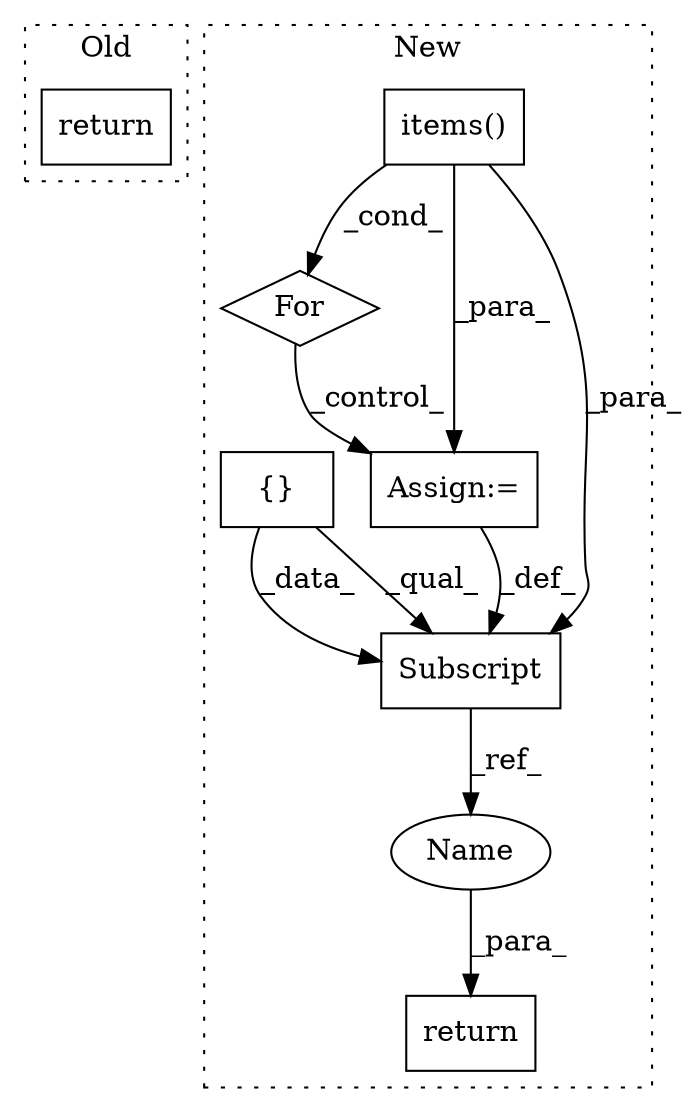 digraph G {
subgraph cluster0 {
1 [label="return" a="93" s="1895" l="7" shape="box"];
label = "Old";
style="dotted";
}
subgraph cluster1 {
2 [label="items()" a="75" s="1789" l="14" shape="box"];
3 [label="return" a="93" s="2363" l="7" shape="box"];
4 [label="For" a="107" s="2194,2237" l="4,14" shape="diamond"];
5 [label="Assign:=" a="68" s="2306" l="3" shape="box"];
6 [label="Subscript" a="63" s="2295,0" l="11,0" shape="box"];
7 [label="{}" a="95" s="2183,2184" l="2,1" shape="box"];
8 [label="Name" a="87" s="2370" l="4" shape="ellipse"];
label = "New";
style="dotted";
}
2 -> 4 [label="_cond_"];
2 -> 5 [label="_para_"];
2 -> 6 [label="_para_"];
4 -> 5 [label="_control_"];
5 -> 6 [label="_def_"];
6 -> 8 [label="_ref_"];
7 -> 6 [label="_data_"];
7 -> 6 [label="_qual_"];
8 -> 3 [label="_para_"];
}